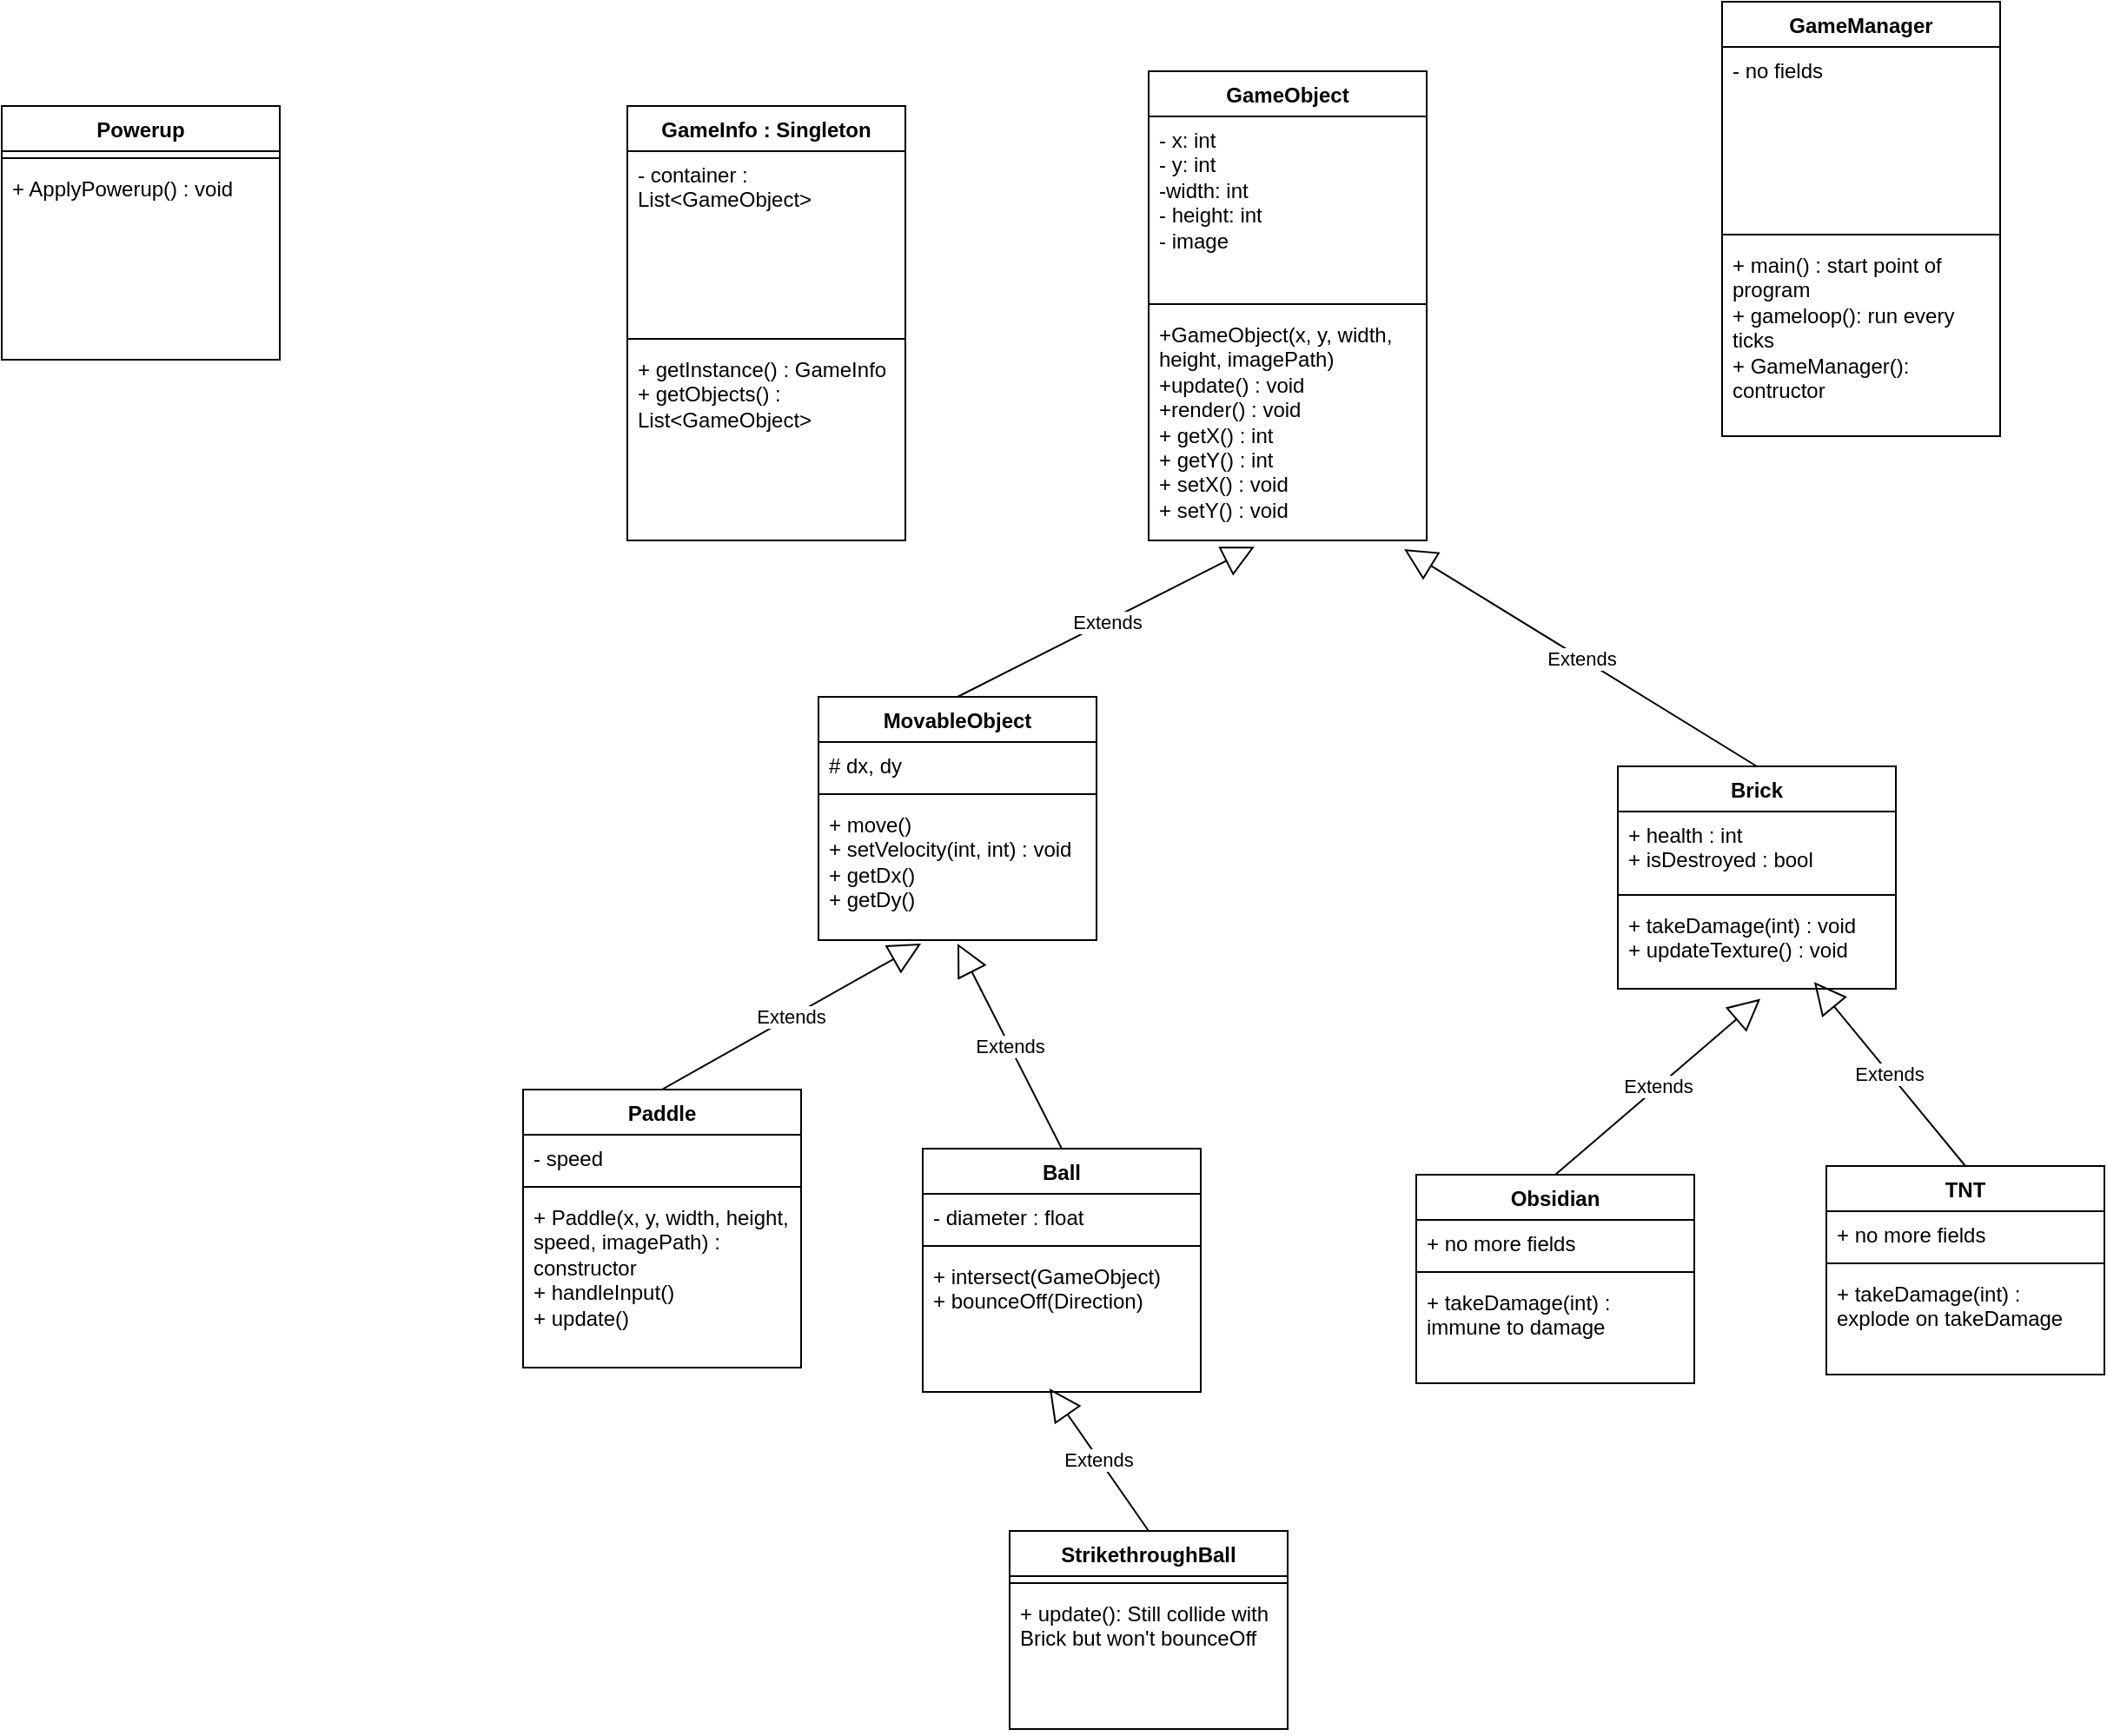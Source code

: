 <mxfile version="28.2.5">
  <diagram name="Trang-1" id="CjH1w59uPpAKWMkMjewL">
    <mxGraphModel dx="1691" dy="1613" grid="1" gridSize="10" guides="1" tooltips="1" connect="1" arrows="1" fold="1" page="1" pageScale="1" pageWidth="827" pageHeight="1169" math="0" shadow="0">
      <root>
        <mxCell id="0" />
        <mxCell id="1" parent="0" />
        <mxCell id="96N8lXyZkQnQ6zD-KgBr-1" value="GameObject" style="swimlane;fontStyle=1;align=center;verticalAlign=top;childLayout=stackLayout;horizontal=1;startSize=26;horizontalStack=0;resizeParent=1;resizeParentMax=0;resizeLast=0;collapsible=1;marginBottom=0;whiteSpace=wrap;html=1;" parent="1" vertex="1">
          <mxGeometry x="260" y="-50" width="160" height="270" as="geometry" />
        </mxCell>
        <mxCell id="96N8lXyZkQnQ6zD-KgBr-2" value="- x: int&lt;br&gt;- y: int&lt;div&gt;-width: int&lt;/div&gt;&lt;div&gt;- height: int&lt;/div&gt;&lt;div&gt;- image&lt;/div&gt;" style="text;strokeColor=none;fillColor=none;align=left;verticalAlign=top;spacingLeft=4;spacingRight=4;overflow=hidden;rotatable=0;points=[[0,0.5],[1,0.5]];portConstraint=eastwest;whiteSpace=wrap;html=1;" parent="96N8lXyZkQnQ6zD-KgBr-1" vertex="1">
          <mxGeometry y="26" width="160" height="104" as="geometry" />
        </mxCell>
        <mxCell id="96N8lXyZkQnQ6zD-KgBr-3" value="" style="line;strokeWidth=1;fillColor=none;align=left;verticalAlign=middle;spacingTop=-1;spacingLeft=3;spacingRight=3;rotatable=0;labelPosition=right;points=[];portConstraint=eastwest;strokeColor=inherit;" parent="96N8lXyZkQnQ6zD-KgBr-1" vertex="1">
          <mxGeometry y="130" width="160" height="8" as="geometry" />
        </mxCell>
        <mxCell id="96N8lXyZkQnQ6zD-KgBr-4" value="+GameObject(x, y, width, height, imagePath)&lt;br&gt;+update() : void&lt;div&gt;+render() : void&lt;br&gt;+ getX() : int&lt;br&gt;+ getY() : int&lt;br&gt;+ setX() : void&lt;br&gt;+ setY() : void&lt;/div&gt;" style="text;strokeColor=none;fillColor=none;align=left;verticalAlign=top;spacingLeft=4;spacingRight=4;overflow=hidden;rotatable=0;points=[[0,0.5],[1,0.5]];portConstraint=eastwest;whiteSpace=wrap;html=1;" parent="96N8lXyZkQnQ6zD-KgBr-1" vertex="1">
          <mxGeometry y="138" width="160" height="132" as="geometry" />
        </mxCell>
        <mxCell id="96N8lXyZkQnQ6zD-KgBr-5" value="Paddle" style="swimlane;fontStyle=1;align=center;verticalAlign=top;childLayout=stackLayout;horizontal=1;startSize=26;horizontalStack=0;resizeParent=1;resizeParentMax=0;resizeLast=0;collapsible=1;marginBottom=0;whiteSpace=wrap;html=1;" parent="1" vertex="1">
          <mxGeometry x="-100" y="536" width="160" height="160" as="geometry" />
        </mxCell>
        <mxCell id="96N8lXyZkQnQ6zD-KgBr-6" value="- speed" style="text;strokeColor=none;fillColor=none;align=left;verticalAlign=top;spacingLeft=4;spacingRight=4;overflow=hidden;rotatable=0;points=[[0,0.5],[1,0.5]];portConstraint=eastwest;whiteSpace=wrap;html=1;" parent="96N8lXyZkQnQ6zD-KgBr-5" vertex="1">
          <mxGeometry y="26" width="160" height="26" as="geometry" />
        </mxCell>
        <mxCell id="96N8lXyZkQnQ6zD-KgBr-7" value="" style="line;strokeWidth=1;fillColor=none;align=left;verticalAlign=middle;spacingTop=-1;spacingLeft=3;spacingRight=3;rotatable=0;labelPosition=right;points=[];portConstraint=eastwest;strokeColor=inherit;" parent="96N8lXyZkQnQ6zD-KgBr-5" vertex="1">
          <mxGeometry y="52" width="160" height="8" as="geometry" />
        </mxCell>
        <mxCell id="96N8lXyZkQnQ6zD-KgBr-8" value="+ Paddle(x, y, width, height, speed, imagePath)&amp;nbsp;: constructor&lt;br&gt;+ handleInput()&lt;br&gt;+ update()" style="text;strokeColor=none;fillColor=none;align=left;verticalAlign=top;spacingLeft=4;spacingRight=4;overflow=hidden;rotatable=0;points=[[0,0.5],[1,0.5]];portConstraint=eastwest;whiteSpace=wrap;html=1;" parent="96N8lXyZkQnQ6zD-KgBr-5" vertex="1">
          <mxGeometry y="60" width="160" height="100" as="geometry" />
        </mxCell>
        <mxCell id="96N8lXyZkQnQ6zD-KgBr-9" value="Extends" style="endArrow=block;endSize=16;endFill=0;html=1;rounded=0;exitX=0.5;exitY=0;exitDx=0;exitDy=0;entryX=0.369;entryY=1.025;entryDx=0;entryDy=0;entryPerimeter=0;" parent="1" source="96N8lXyZkQnQ6zD-KgBr-5" target="96N8lXyZkQnQ6zD-KgBr-36" edge="1">
          <mxGeometry width="160" relative="1" as="geometry">
            <mxPoint x="330" y="230" as="sourcePoint" />
            <mxPoint x="490" y="230" as="targetPoint" />
          </mxGeometry>
        </mxCell>
        <mxCell id="96N8lXyZkQnQ6zD-KgBr-10" value="Ball" style="swimlane;fontStyle=1;align=center;verticalAlign=top;childLayout=stackLayout;horizontal=1;startSize=26;horizontalStack=0;resizeParent=1;resizeParentMax=0;resizeLast=0;collapsible=1;marginBottom=0;whiteSpace=wrap;html=1;" parent="1" vertex="1">
          <mxGeometry x="130" y="570" width="160" height="140" as="geometry" />
        </mxCell>
        <mxCell id="96N8lXyZkQnQ6zD-KgBr-11" value="- diameter : float" style="text;strokeColor=none;fillColor=none;align=left;verticalAlign=top;spacingLeft=4;spacingRight=4;overflow=hidden;rotatable=0;points=[[0,0.5],[1,0.5]];portConstraint=eastwest;whiteSpace=wrap;html=1;" parent="96N8lXyZkQnQ6zD-KgBr-10" vertex="1">
          <mxGeometry y="26" width="160" height="26" as="geometry" />
        </mxCell>
        <mxCell id="96N8lXyZkQnQ6zD-KgBr-12" value="" style="line;strokeWidth=1;fillColor=none;align=left;verticalAlign=middle;spacingTop=-1;spacingLeft=3;spacingRight=3;rotatable=0;labelPosition=right;points=[];portConstraint=eastwest;strokeColor=inherit;" parent="96N8lXyZkQnQ6zD-KgBr-10" vertex="1">
          <mxGeometry y="52" width="160" height="8" as="geometry" />
        </mxCell>
        <mxCell id="96N8lXyZkQnQ6zD-KgBr-13" value="+ intersect(GameObject)&lt;br&gt;+ bounceOff(Direction)" style="text;strokeColor=none;fillColor=none;align=left;verticalAlign=top;spacingLeft=4;spacingRight=4;overflow=hidden;rotatable=0;points=[[0,0.5],[1,0.5]];portConstraint=eastwest;whiteSpace=wrap;html=1;" parent="96N8lXyZkQnQ6zD-KgBr-10" vertex="1">
          <mxGeometry y="60" width="160" height="80" as="geometry" />
        </mxCell>
        <mxCell id="96N8lXyZkQnQ6zD-KgBr-14" value="Brick&lt;div&gt;&lt;br&gt;&lt;/div&gt;" style="swimlane;fontStyle=1;align=center;verticalAlign=top;childLayout=stackLayout;horizontal=1;startSize=26;horizontalStack=0;resizeParent=1;resizeParentMax=0;resizeLast=0;collapsible=1;marginBottom=0;whiteSpace=wrap;html=1;" parent="1" vertex="1">
          <mxGeometry x="530" y="350" width="160" height="128" as="geometry" />
        </mxCell>
        <mxCell id="96N8lXyZkQnQ6zD-KgBr-15" value="+ health : int&lt;br&gt;+ isDestroyed : bool" style="text;strokeColor=none;fillColor=none;align=left;verticalAlign=top;spacingLeft=4;spacingRight=4;overflow=hidden;rotatable=0;points=[[0,0.5],[1,0.5]];portConstraint=eastwest;whiteSpace=wrap;html=1;" parent="96N8lXyZkQnQ6zD-KgBr-14" vertex="1">
          <mxGeometry y="26" width="160" height="44" as="geometry" />
        </mxCell>
        <mxCell id="96N8lXyZkQnQ6zD-KgBr-16" value="" style="line;strokeWidth=1;fillColor=none;align=left;verticalAlign=middle;spacingTop=-1;spacingLeft=3;spacingRight=3;rotatable=0;labelPosition=right;points=[];portConstraint=eastwest;strokeColor=inherit;" parent="96N8lXyZkQnQ6zD-KgBr-14" vertex="1">
          <mxGeometry y="70" width="160" height="8" as="geometry" />
        </mxCell>
        <mxCell id="96N8lXyZkQnQ6zD-KgBr-17" value="+ takeDamage(int) : void&lt;br&gt;+ updateTexture() : void" style="text;strokeColor=none;fillColor=none;align=left;verticalAlign=top;spacingLeft=4;spacingRight=4;overflow=hidden;rotatable=0;points=[[0,0.5],[1,0.5]];portConstraint=eastwest;whiteSpace=wrap;html=1;" parent="96N8lXyZkQnQ6zD-KgBr-14" vertex="1">
          <mxGeometry y="78" width="160" height="50" as="geometry" />
        </mxCell>
        <mxCell id="96N8lXyZkQnQ6zD-KgBr-19" value="Extends" style="endArrow=block;endSize=16;endFill=0;html=1;rounded=0;exitX=0.5;exitY=0;exitDx=0;exitDy=0;entryX=0.919;entryY=1.038;entryDx=0;entryDy=0;entryPerimeter=0;" parent="1" source="96N8lXyZkQnQ6zD-KgBr-14" target="96N8lXyZkQnQ6zD-KgBr-4" edge="1">
          <mxGeometry width="160" relative="1" as="geometry">
            <mxPoint x="419" y="397" as="sourcePoint" />
            <mxPoint x="400" y="280" as="targetPoint" />
          </mxGeometry>
        </mxCell>
        <mxCell id="96N8lXyZkQnQ6zD-KgBr-22" value="&lt;div&gt;Obsidian&lt;/div&gt;" style="swimlane;fontStyle=1;align=center;verticalAlign=top;childLayout=stackLayout;horizontal=1;startSize=26;horizontalStack=0;resizeParent=1;resizeParentMax=0;resizeLast=0;collapsible=1;marginBottom=0;whiteSpace=wrap;html=1;" parent="1" vertex="1">
          <mxGeometry x="414" y="585" width="160" height="120" as="geometry" />
        </mxCell>
        <mxCell id="96N8lXyZkQnQ6zD-KgBr-23" value="+ no more fields" style="text;strokeColor=none;fillColor=none;align=left;verticalAlign=top;spacingLeft=4;spacingRight=4;overflow=hidden;rotatable=0;points=[[0,0.5],[1,0.5]];portConstraint=eastwest;whiteSpace=wrap;html=1;" parent="96N8lXyZkQnQ6zD-KgBr-22" vertex="1">
          <mxGeometry y="26" width="160" height="26" as="geometry" />
        </mxCell>
        <mxCell id="96N8lXyZkQnQ6zD-KgBr-24" value="" style="line;strokeWidth=1;fillColor=none;align=left;verticalAlign=middle;spacingTop=-1;spacingLeft=3;spacingRight=3;rotatable=0;labelPosition=right;points=[];portConstraint=eastwest;strokeColor=inherit;" parent="96N8lXyZkQnQ6zD-KgBr-22" vertex="1">
          <mxGeometry y="52" width="160" height="8" as="geometry" />
        </mxCell>
        <mxCell id="96N8lXyZkQnQ6zD-KgBr-25" value="+ takeDamage(int) : immune to damage" style="text;strokeColor=none;fillColor=none;align=left;verticalAlign=top;spacingLeft=4;spacingRight=4;overflow=hidden;rotatable=0;points=[[0,0.5],[1,0.5]];portConstraint=eastwest;whiteSpace=wrap;html=1;" parent="96N8lXyZkQnQ6zD-KgBr-22" vertex="1">
          <mxGeometry y="60" width="160" height="60" as="geometry" />
        </mxCell>
        <mxCell id="96N8lXyZkQnQ6zD-KgBr-27" value="Extends" style="endArrow=block;endSize=16;endFill=0;html=1;rounded=0;exitX=0.5;exitY=0;exitDx=0;exitDy=0;entryX=0.513;entryY=1.115;entryDx=0;entryDy=0;entryPerimeter=0;" parent="1" source="96N8lXyZkQnQ6zD-KgBr-22" target="96N8lXyZkQnQ6zD-KgBr-17" edge="1">
          <mxGeometry width="160" relative="1" as="geometry">
            <mxPoint x="763" y="506" as="sourcePoint" />
            <mxPoint x="560" y="360" as="targetPoint" />
          </mxGeometry>
        </mxCell>
        <mxCell id="96N8lXyZkQnQ6zD-KgBr-28" value="&lt;div&gt;TNT&lt;/div&gt;" style="swimlane;fontStyle=1;align=center;verticalAlign=top;childLayout=stackLayout;horizontal=1;startSize=26;horizontalStack=0;resizeParent=1;resizeParentMax=0;resizeLast=0;collapsible=1;marginBottom=0;whiteSpace=wrap;html=1;" parent="1" vertex="1">
          <mxGeometry x="650" y="580" width="160" height="120" as="geometry" />
        </mxCell>
        <mxCell id="96N8lXyZkQnQ6zD-KgBr-29" value="+ no more fields" style="text;strokeColor=none;fillColor=none;align=left;verticalAlign=top;spacingLeft=4;spacingRight=4;overflow=hidden;rotatable=0;points=[[0,0.5],[1,0.5]];portConstraint=eastwest;whiteSpace=wrap;html=1;" parent="96N8lXyZkQnQ6zD-KgBr-28" vertex="1">
          <mxGeometry y="26" width="160" height="26" as="geometry" />
        </mxCell>
        <mxCell id="96N8lXyZkQnQ6zD-KgBr-30" value="" style="line;strokeWidth=1;fillColor=none;align=left;verticalAlign=middle;spacingTop=-1;spacingLeft=3;spacingRight=3;rotatable=0;labelPosition=right;points=[];portConstraint=eastwest;strokeColor=inherit;" parent="96N8lXyZkQnQ6zD-KgBr-28" vertex="1">
          <mxGeometry y="52" width="160" height="8" as="geometry" />
        </mxCell>
        <mxCell id="96N8lXyZkQnQ6zD-KgBr-31" value="+ takeDamage(int) : explode on takeDamage" style="text;strokeColor=none;fillColor=none;align=left;verticalAlign=top;spacingLeft=4;spacingRight=4;overflow=hidden;rotatable=0;points=[[0,0.5],[1,0.5]];portConstraint=eastwest;whiteSpace=wrap;html=1;" parent="96N8lXyZkQnQ6zD-KgBr-28" vertex="1">
          <mxGeometry y="60" width="160" height="60" as="geometry" />
        </mxCell>
        <mxCell id="96N8lXyZkQnQ6zD-KgBr-32" value="Extends" style="endArrow=block;endSize=16;endFill=0;html=1;rounded=0;exitX=0.5;exitY=0;exitDx=0;exitDy=0;entryX=0.706;entryY=0.923;entryDx=0;entryDy=0;entryPerimeter=0;" parent="1" source="96N8lXyZkQnQ6zD-KgBr-28" target="96N8lXyZkQnQ6zD-KgBr-17" edge="1">
          <mxGeometry width="160" relative="1" as="geometry">
            <mxPoint x="610" y="606" as="sourcePoint" />
            <mxPoint x="728" y="460" as="targetPoint" />
          </mxGeometry>
        </mxCell>
        <mxCell id="96N8lXyZkQnQ6zD-KgBr-33" value="MovableObject" style="swimlane;fontStyle=1;align=center;verticalAlign=top;childLayout=stackLayout;horizontal=1;startSize=26;horizontalStack=0;resizeParent=1;resizeParentMax=0;resizeLast=0;collapsible=1;marginBottom=0;whiteSpace=wrap;html=1;" parent="1" vertex="1">
          <mxGeometry x="70" y="310" width="160" height="140" as="geometry" />
        </mxCell>
        <mxCell id="96N8lXyZkQnQ6zD-KgBr-34" value="# dx, dy" style="text;strokeColor=none;fillColor=none;align=left;verticalAlign=top;spacingLeft=4;spacingRight=4;overflow=hidden;rotatable=0;points=[[0,0.5],[1,0.5]];portConstraint=eastwest;whiteSpace=wrap;html=1;" parent="96N8lXyZkQnQ6zD-KgBr-33" vertex="1">
          <mxGeometry y="26" width="160" height="26" as="geometry" />
        </mxCell>
        <mxCell id="96N8lXyZkQnQ6zD-KgBr-35" value="" style="line;strokeWidth=1;fillColor=none;align=left;verticalAlign=middle;spacingTop=-1;spacingLeft=3;spacingRight=3;rotatable=0;labelPosition=right;points=[];portConstraint=eastwest;strokeColor=inherit;" parent="96N8lXyZkQnQ6zD-KgBr-33" vertex="1">
          <mxGeometry y="52" width="160" height="8" as="geometry" />
        </mxCell>
        <mxCell id="96N8lXyZkQnQ6zD-KgBr-36" value="+ move()&lt;br&gt;+ setVelocity(int, int) : void&lt;br&gt;+ getDx()&lt;br&gt;+ getDy()" style="text;strokeColor=none;fillColor=none;align=left;verticalAlign=top;spacingLeft=4;spacingRight=4;overflow=hidden;rotatable=0;points=[[0,0.5],[1,0.5]];portConstraint=eastwest;whiteSpace=wrap;html=1;" parent="96N8lXyZkQnQ6zD-KgBr-33" vertex="1">
          <mxGeometry y="60" width="160" height="80" as="geometry" />
        </mxCell>
        <mxCell id="96N8lXyZkQnQ6zD-KgBr-37" value="Extends" style="endArrow=block;endSize=16;endFill=0;html=1;rounded=0;exitX=0.5;exitY=0;exitDx=0;exitDy=0;entryX=0.381;entryY=1.027;entryDx=0;entryDy=0;entryPerimeter=0;" parent="1" source="96N8lXyZkQnQ6zD-KgBr-33" target="96N8lXyZkQnQ6zD-KgBr-4" edge="1">
          <mxGeometry width="160" relative="1" as="geometry">
            <mxPoint x="350" y="464" as="sourcePoint" />
            <mxPoint x="441" y="220" as="targetPoint" />
          </mxGeometry>
        </mxCell>
        <mxCell id="96N8lXyZkQnQ6zD-KgBr-18" value="Extends" style="endArrow=block;endSize=16;endFill=0;html=1;rounded=0;exitX=0.5;exitY=0;exitDx=0;exitDy=0;entryX=0.5;entryY=1.025;entryDx=0;entryDy=0;entryPerimeter=0;" parent="1" source="96N8lXyZkQnQ6zD-KgBr-10" target="96N8lXyZkQnQ6zD-KgBr-36" edge="1">
          <mxGeometry width="160" relative="1" as="geometry">
            <mxPoint x="100" y="759.5" as="sourcePoint" />
            <mxPoint x="190.96" y="429.996" as="targetPoint" />
          </mxGeometry>
        </mxCell>
        <mxCell id="96N8lXyZkQnQ6zD-KgBr-38" value="GameManager" style="swimlane;fontStyle=1;align=center;verticalAlign=top;childLayout=stackLayout;horizontal=1;startSize=26;horizontalStack=0;resizeParent=1;resizeParentMax=0;resizeLast=0;collapsible=1;marginBottom=0;whiteSpace=wrap;html=1;" parent="1" vertex="1">
          <mxGeometry x="590" y="-90" width="160" height="250" as="geometry" />
        </mxCell>
        <mxCell id="96N8lXyZkQnQ6zD-KgBr-39" value="- no fields" style="text;strokeColor=none;fillColor=none;align=left;verticalAlign=top;spacingLeft=4;spacingRight=4;overflow=hidden;rotatable=0;points=[[0,0.5],[1,0.5]];portConstraint=eastwest;whiteSpace=wrap;html=1;" parent="96N8lXyZkQnQ6zD-KgBr-38" vertex="1">
          <mxGeometry y="26" width="160" height="104" as="geometry" />
        </mxCell>
        <mxCell id="96N8lXyZkQnQ6zD-KgBr-40" value="" style="line;strokeWidth=1;fillColor=none;align=left;verticalAlign=middle;spacingTop=-1;spacingLeft=3;spacingRight=3;rotatable=0;labelPosition=right;points=[];portConstraint=eastwest;strokeColor=inherit;" parent="96N8lXyZkQnQ6zD-KgBr-38" vertex="1">
          <mxGeometry y="130" width="160" height="8" as="geometry" />
        </mxCell>
        <mxCell id="96N8lXyZkQnQ6zD-KgBr-41" value="+ main() : start point of program&lt;div&gt;+ gameloop(): run every ticks&lt;br&gt;+ GameManager(): contructor&lt;/div&gt;" style="text;strokeColor=none;fillColor=none;align=left;verticalAlign=top;spacingLeft=4;spacingRight=4;overflow=hidden;rotatable=0;points=[[0,0.5],[1,0.5]];portConstraint=eastwest;whiteSpace=wrap;html=1;" parent="96N8lXyZkQnQ6zD-KgBr-38" vertex="1">
          <mxGeometry y="138" width="160" height="112" as="geometry" />
        </mxCell>
        <mxCell id="96N8lXyZkQnQ6zD-KgBr-42" value="GameInfo : Singleton" style="swimlane;fontStyle=1;align=center;verticalAlign=top;childLayout=stackLayout;horizontal=1;startSize=26;horizontalStack=0;resizeParent=1;resizeParentMax=0;resizeLast=0;collapsible=1;marginBottom=0;whiteSpace=wrap;html=1;" parent="1" vertex="1">
          <mxGeometry x="-40" y="-30" width="160" height="250" as="geometry" />
        </mxCell>
        <mxCell id="96N8lXyZkQnQ6zD-KgBr-43" value="- container : List&amp;lt;GameObject&amp;gt;" style="text;strokeColor=none;fillColor=none;align=left;verticalAlign=top;spacingLeft=4;spacingRight=4;overflow=hidden;rotatable=0;points=[[0,0.5],[1,0.5]];portConstraint=eastwest;whiteSpace=wrap;html=1;" parent="96N8lXyZkQnQ6zD-KgBr-42" vertex="1">
          <mxGeometry y="26" width="160" height="104" as="geometry" />
        </mxCell>
        <mxCell id="96N8lXyZkQnQ6zD-KgBr-44" value="" style="line;strokeWidth=1;fillColor=none;align=left;verticalAlign=middle;spacingTop=-1;spacingLeft=3;spacingRight=3;rotatable=0;labelPosition=right;points=[];portConstraint=eastwest;strokeColor=inherit;" parent="96N8lXyZkQnQ6zD-KgBr-42" vertex="1">
          <mxGeometry y="130" width="160" height="8" as="geometry" />
        </mxCell>
        <mxCell id="96N8lXyZkQnQ6zD-KgBr-45" value="+ getInstance() : GameInfo&lt;br&gt;+ getObjects() : List&amp;lt;GameObject&amp;gt;" style="text;strokeColor=none;fillColor=none;align=left;verticalAlign=top;spacingLeft=4;spacingRight=4;overflow=hidden;rotatable=0;points=[[0,0.5],[1,0.5]];portConstraint=eastwest;whiteSpace=wrap;html=1;" parent="96N8lXyZkQnQ6zD-KgBr-42" vertex="1">
          <mxGeometry y="138" width="160" height="112" as="geometry" />
        </mxCell>
        <mxCell id="qcrRgAbOHtoKTw-TtP7--1" value="Powerup" style="swimlane;fontStyle=1;align=center;verticalAlign=top;childLayout=stackLayout;horizontal=1;startSize=26;horizontalStack=0;resizeParent=1;resizeParentMax=0;resizeLast=0;collapsible=1;marginBottom=0;whiteSpace=wrap;html=1;" vertex="1" parent="1">
          <mxGeometry x="-400" y="-30" width="160" height="146" as="geometry" />
        </mxCell>
        <mxCell id="qcrRgAbOHtoKTw-TtP7--3" value="" style="line;strokeWidth=1;fillColor=none;align=left;verticalAlign=middle;spacingTop=-1;spacingLeft=3;spacingRight=3;rotatable=0;labelPosition=right;points=[];portConstraint=eastwest;strokeColor=inherit;" vertex="1" parent="qcrRgAbOHtoKTw-TtP7--1">
          <mxGeometry y="26" width="160" height="8" as="geometry" />
        </mxCell>
        <mxCell id="qcrRgAbOHtoKTw-TtP7--4" value="+ ApplyPowerup() : void" style="text;strokeColor=none;fillColor=none;align=left;verticalAlign=top;spacingLeft=4;spacingRight=4;overflow=hidden;rotatable=0;points=[[0,0.5],[1,0.5]];portConstraint=eastwest;whiteSpace=wrap;html=1;" vertex="1" parent="qcrRgAbOHtoKTw-TtP7--1">
          <mxGeometry y="34" width="160" height="112" as="geometry" />
        </mxCell>
        <mxCell id="qcrRgAbOHtoKTw-TtP7--5" value="StrikethroughBall&lt;div&gt;&lt;br&gt;&lt;/div&gt;" style="swimlane;fontStyle=1;align=center;verticalAlign=top;childLayout=stackLayout;horizontal=1;startSize=26;horizontalStack=0;resizeParent=1;resizeParentMax=0;resizeLast=0;collapsible=1;marginBottom=0;whiteSpace=wrap;html=1;" vertex="1" parent="1">
          <mxGeometry x="180" y="790" width="160" height="114" as="geometry" />
        </mxCell>
        <mxCell id="qcrRgAbOHtoKTw-TtP7--7" value="" style="line;strokeWidth=1;fillColor=none;align=left;verticalAlign=middle;spacingTop=-1;spacingLeft=3;spacingRight=3;rotatable=0;labelPosition=right;points=[];portConstraint=eastwest;strokeColor=inherit;" vertex="1" parent="qcrRgAbOHtoKTw-TtP7--5">
          <mxGeometry y="26" width="160" height="8" as="geometry" />
        </mxCell>
        <mxCell id="qcrRgAbOHtoKTw-TtP7--8" value="+ update(): Still collide with Brick but won&#39;t bounceOff" style="text;strokeColor=none;fillColor=none;align=left;verticalAlign=top;spacingLeft=4;spacingRight=4;overflow=hidden;rotatable=0;points=[[0,0.5],[1,0.5]];portConstraint=eastwest;whiteSpace=wrap;html=1;" vertex="1" parent="qcrRgAbOHtoKTw-TtP7--5">
          <mxGeometry y="34" width="160" height="80" as="geometry" />
        </mxCell>
        <mxCell id="qcrRgAbOHtoKTw-TtP7--10" value="Extends" style="endArrow=block;endSize=16;endFill=0;html=1;rounded=0;exitX=0.5;exitY=0;exitDx=0;exitDy=0;entryX=0.456;entryY=0.975;entryDx=0;entryDy=0;entryPerimeter=0;" edge="1" parent="1" source="qcrRgAbOHtoKTw-TtP7--5" target="96N8lXyZkQnQ6zD-KgBr-13">
          <mxGeometry width="160" relative="1" as="geometry">
            <mxPoint x="267" y="732" as="sourcePoint" />
            <mxPoint x="220" y="610" as="targetPoint" />
          </mxGeometry>
        </mxCell>
      </root>
    </mxGraphModel>
  </diagram>
</mxfile>
